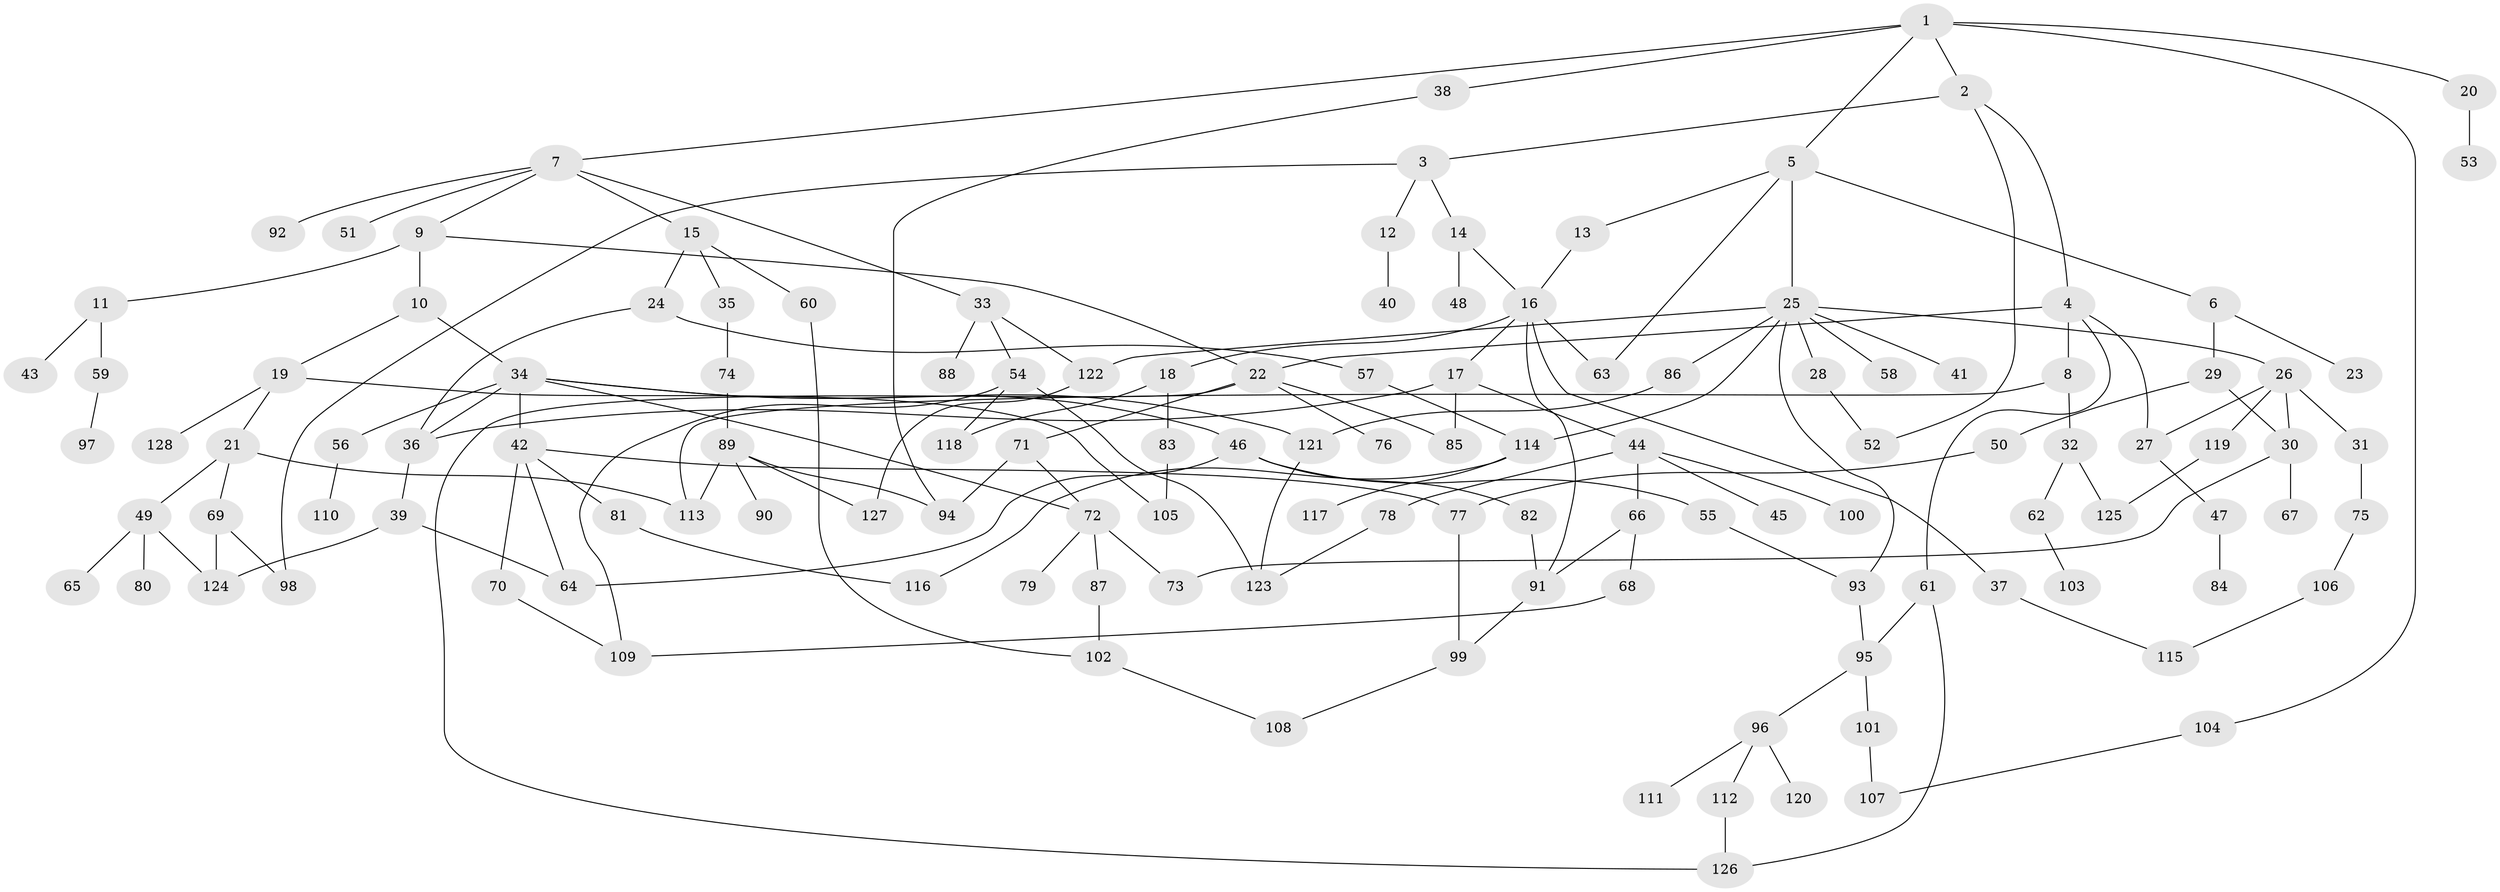 // coarse degree distribution, {6: 0.022222222222222223, 4: 0.16666666666666666, 5: 0.07777777777777778, 2: 0.3111111111111111, 3: 0.23333333333333334, 7: 0.011111111111111112, 8: 0.011111111111111112, 9: 0.011111111111111112, 1: 0.15555555555555556}
// Generated by graph-tools (version 1.1) at 2025/48/03/04/25 22:48:45]
// undirected, 128 vertices, 171 edges
graph export_dot {
  node [color=gray90,style=filled];
  1;
  2;
  3;
  4;
  5;
  6;
  7;
  8;
  9;
  10;
  11;
  12;
  13;
  14;
  15;
  16;
  17;
  18;
  19;
  20;
  21;
  22;
  23;
  24;
  25;
  26;
  27;
  28;
  29;
  30;
  31;
  32;
  33;
  34;
  35;
  36;
  37;
  38;
  39;
  40;
  41;
  42;
  43;
  44;
  45;
  46;
  47;
  48;
  49;
  50;
  51;
  52;
  53;
  54;
  55;
  56;
  57;
  58;
  59;
  60;
  61;
  62;
  63;
  64;
  65;
  66;
  67;
  68;
  69;
  70;
  71;
  72;
  73;
  74;
  75;
  76;
  77;
  78;
  79;
  80;
  81;
  82;
  83;
  84;
  85;
  86;
  87;
  88;
  89;
  90;
  91;
  92;
  93;
  94;
  95;
  96;
  97;
  98;
  99;
  100;
  101;
  102;
  103;
  104;
  105;
  106;
  107;
  108;
  109;
  110;
  111;
  112;
  113;
  114;
  115;
  116;
  117;
  118;
  119;
  120;
  121;
  122;
  123;
  124;
  125;
  126;
  127;
  128;
  1 -- 2;
  1 -- 5;
  1 -- 7;
  1 -- 20;
  1 -- 38;
  1 -- 104;
  2 -- 3;
  2 -- 4;
  2 -- 52;
  3 -- 12;
  3 -- 14;
  3 -- 98;
  4 -- 8;
  4 -- 27;
  4 -- 61;
  4 -- 22;
  5 -- 6;
  5 -- 13;
  5 -- 25;
  5 -- 63;
  6 -- 23;
  6 -- 29;
  7 -- 9;
  7 -- 15;
  7 -- 33;
  7 -- 51;
  7 -- 92;
  8 -- 32;
  8 -- 113;
  9 -- 10;
  9 -- 11;
  9 -- 22;
  10 -- 19;
  10 -- 34;
  11 -- 43;
  11 -- 59;
  12 -- 40;
  13 -- 16;
  14 -- 16;
  14 -- 48;
  15 -- 24;
  15 -- 35;
  15 -- 60;
  16 -- 17;
  16 -- 18;
  16 -- 37;
  16 -- 63;
  16 -- 91;
  17 -- 44;
  17 -- 85;
  17 -- 36;
  18 -- 83;
  18 -- 118;
  19 -- 21;
  19 -- 105;
  19 -- 128;
  20 -- 53;
  21 -- 49;
  21 -- 69;
  21 -- 113;
  22 -- 71;
  22 -- 76;
  22 -- 85;
  22 -- 126;
  24 -- 36;
  24 -- 57;
  25 -- 26;
  25 -- 28;
  25 -- 41;
  25 -- 58;
  25 -- 86;
  25 -- 114;
  25 -- 93;
  25 -- 122;
  26 -- 30;
  26 -- 31;
  26 -- 119;
  26 -- 27;
  27 -- 47;
  28 -- 52;
  29 -- 50;
  29 -- 30;
  30 -- 67;
  30 -- 73;
  31 -- 75;
  32 -- 62;
  32 -- 125;
  33 -- 54;
  33 -- 88;
  33 -- 122;
  34 -- 42;
  34 -- 46;
  34 -- 56;
  34 -- 121;
  34 -- 72;
  34 -- 36;
  35 -- 74;
  36 -- 39;
  37 -- 115;
  38 -- 94;
  39 -- 64;
  39 -- 124;
  42 -- 70;
  42 -- 77;
  42 -- 81;
  42 -- 64;
  44 -- 45;
  44 -- 66;
  44 -- 78;
  44 -- 100;
  46 -- 55;
  46 -- 82;
  46 -- 64;
  47 -- 84;
  49 -- 65;
  49 -- 80;
  49 -- 124;
  50 -- 77;
  54 -- 109;
  54 -- 118;
  54 -- 123;
  55 -- 93;
  56 -- 110;
  57 -- 114;
  59 -- 97;
  60 -- 102;
  61 -- 126;
  61 -- 95;
  62 -- 103;
  66 -- 68;
  66 -- 91;
  68 -- 109;
  69 -- 98;
  69 -- 124;
  70 -- 109;
  71 -- 72;
  71 -- 94;
  72 -- 79;
  72 -- 87;
  72 -- 73;
  74 -- 89;
  75 -- 106;
  77 -- 99;
  78 -- 123;
  81 -- 116;
  82 -- 91;
  83 -- 105;
  86 -- 121;
  87 -- 102;
  89 -- 90;
  89 -- 113;
  89 -- 127;
  89 -- 94;
  91 -- 99;
  93 -- 95;
  95 -- 96;
  95 -- 101;
  96 -- 111;
  96 -- 112;
  96 -- 120;
  99 -- 108;
  101 -- 107;
  102 -- 108;
  104 -- 107;
  106 -- 115;
  112 -- 126;
  114 -- 117;
  114 -- 116;
  119 -- 125;
  121 -- 123;
  122 -- 127;
}
